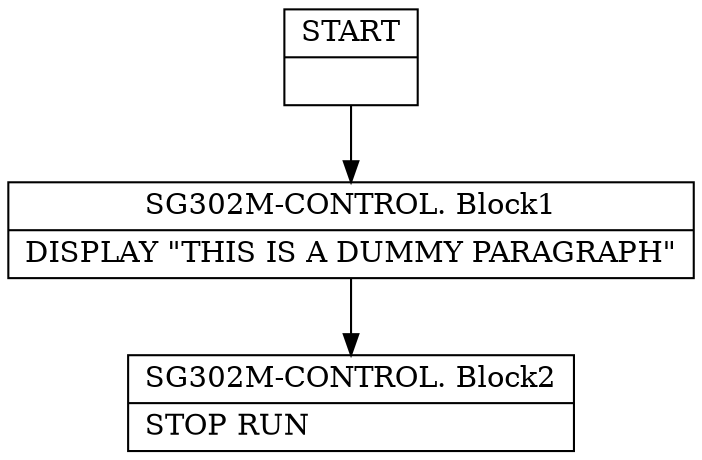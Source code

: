 digraph Cfg {
node [
shape = "record"
]

edge [
arrowtail = "empty"
]
Block0 [
label = "{START|}"
]
Block1 [
label = "{SG302M-CONTROL. Block1|    DISPLAY \"THIS IS A DUMMY PARAGRAPH\"\l}"
]
Block2 [
label = "{SG302M-CONTROL. Block2|    STOP RUN\l}"
]
Block0 -> Block1
Block1 -> Block2

}
